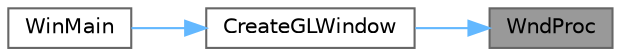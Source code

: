 digraph "WndProc"
{
 // LATEX_PDF_SIZE
  bgcolor="transparent";
  edge [fontname=Helvetica,fontsize=10,labelfontname=Helvetica,labelfontsize=10];
  node [fontname=Helvetica,fontsize=10,shape=box,height=0.2,width=0.4];
  rankdir="RL";
  Node1 [label="WndProc",height=0.2,width=0.4,color="gray40", fillcolor="grey60", style="filled", fontcolor="black",tooltip="Fonction CALLBACK de traitement des messages Windows."];
  Node1 -> Node2 [dir="back",color="steelblue1",style="solid"];
  Node2 [label="CreateGLWindow",height=0.2,width=0.4,color="grey40", fillcolor="white", style="filled",URL="$_lesson07_8c.html#ae5f043c9df9b9e5e0e26d567feeeb1bc",tooltip="Creation of our OpenGL Window."];
  Node2 -> Node3 [dir="back",color="steelblue1",style="solid"];
  Node3 [label="WinMain",height=0.2,width=0.4,color="grey40", fillcolor="white", style="filled",URL="$_lesson07_8c.html#a661c2abc03926acfaeb93b4ae7db4943",tooltip="Creation of our application on Windows System (not console application) *."];
}
